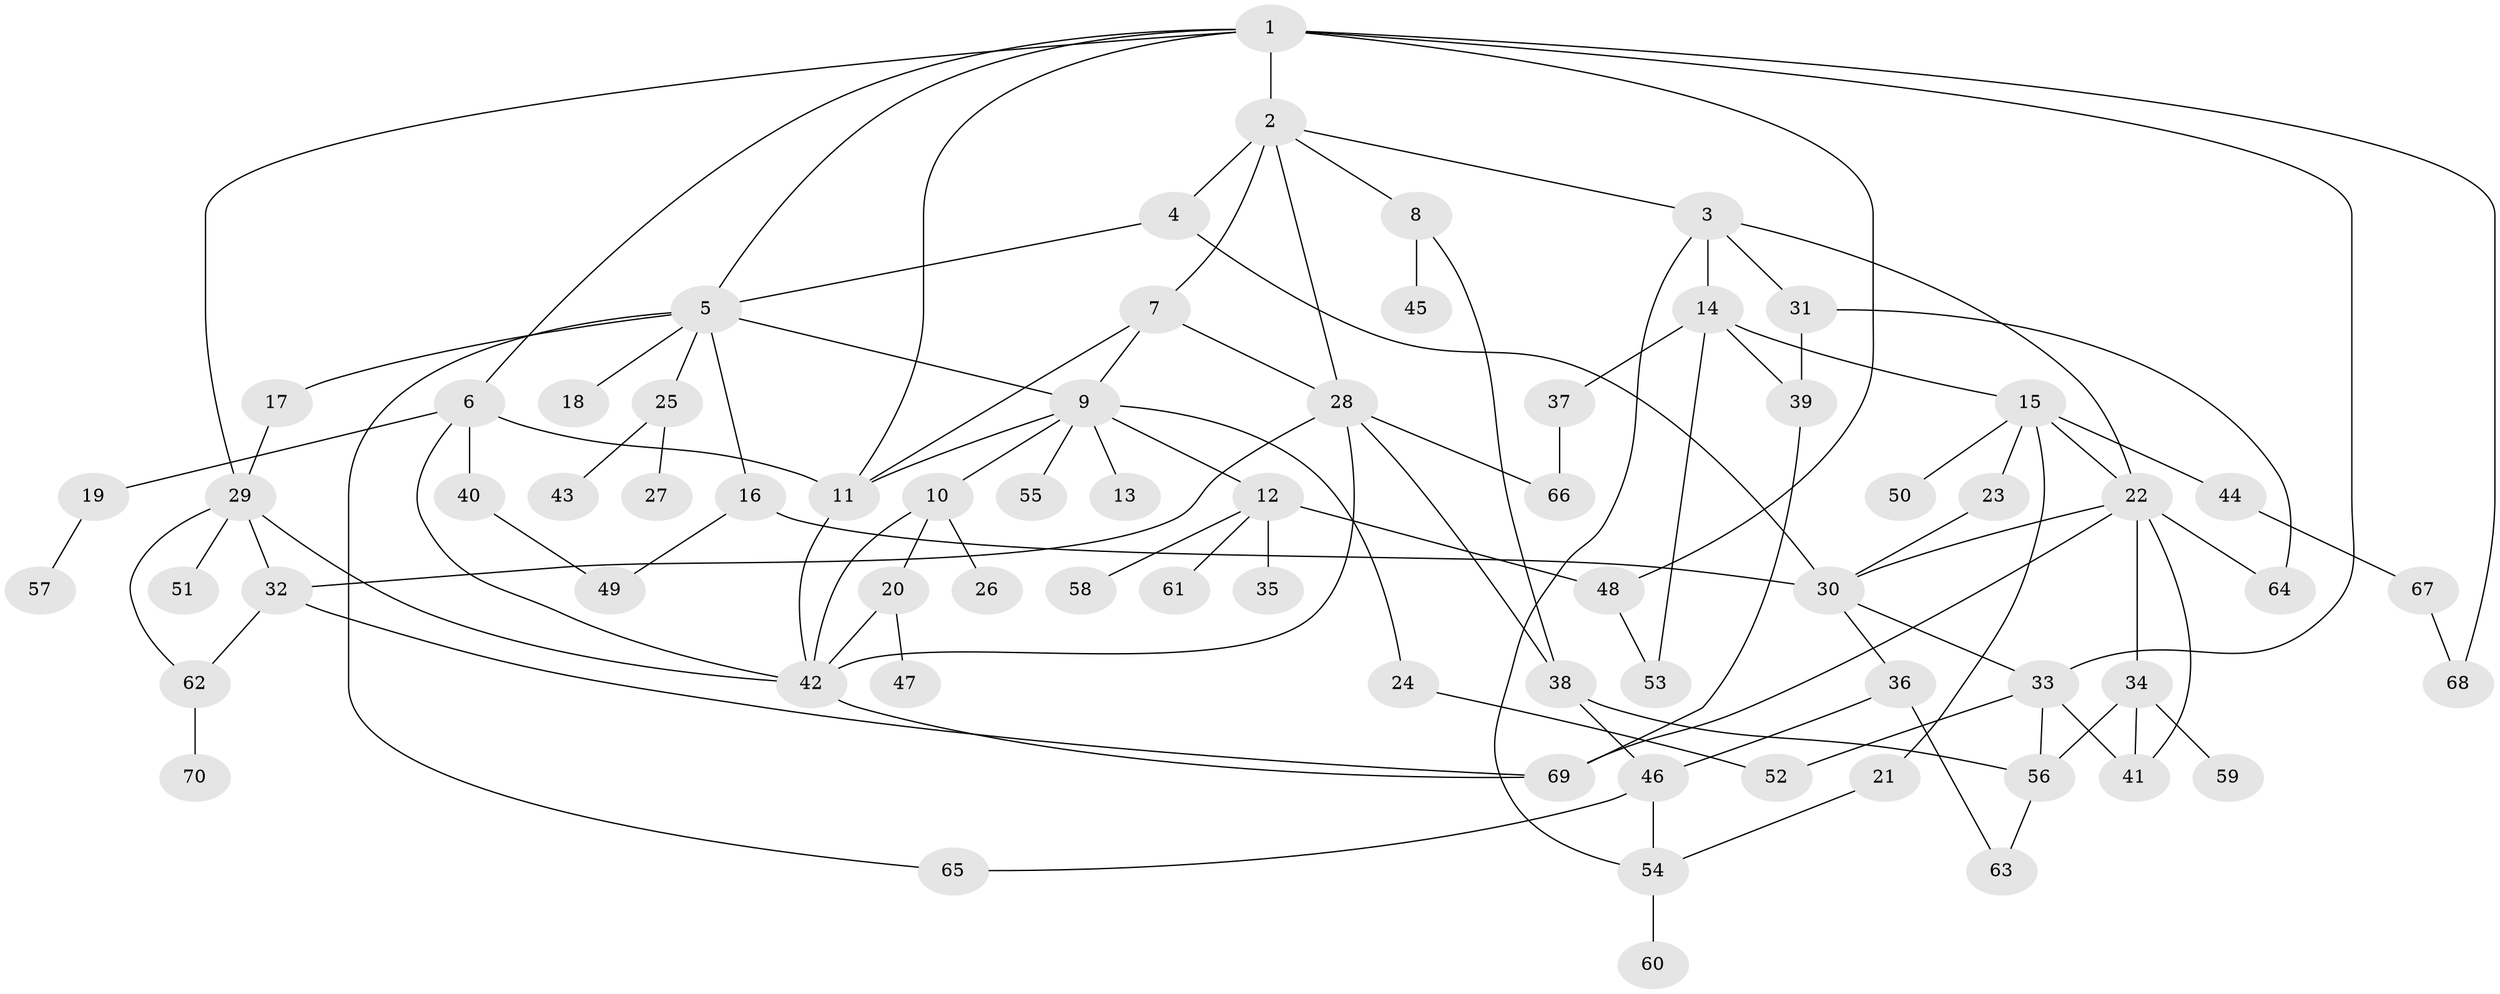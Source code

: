 // original degree distribution, {6: 0.05, 9: 0.02142857142857143, 3: 0.15714285714285714, 2: 0.36428571428571427, 5: 0.02857142857142857, 4: 0.11428571428571428, 1: 0.2642857142857143}
// Generated by graph-tools (version 1.1) at 2025/34/03/09/25 02:34:29]
// undirected, 70 vertices, 109 edges
graph export_dot {
graph [start="1"]
  node [color=gray90,style=filled];
  1;
  2;
  3;
  4;
  5;
  6;
  7;
  8;
  9;
  10;
  11;
  12;
  13;
  14;
  15;
  16;
  17;
  18;
  19;
  20;
  21;
  22;
  23;
  24;
  25;
  26;
  27;
  28;
  29;
  30;
  31;
  32;
  33;
  34;
  35;
  36;
  37;
  38;
  39;
  40;
  41;
  42;
  43;
  44;
  45;
  46;
  47;
  48;
  49;
  50;
  51;
  52;
  53;
  54;
  55;
  56;
  57;
  58;
  59;
  60;
  61;
  62;
  63;
  64;
  65;
  66;
  67;
  68;
  69;
  70;
  1 -- 2 [weight=3.0];
  1 -- 5 [weight=1.0];
  1 -- 6 [weight=1.0];
  1 -- 11 [weight=1.0];
  1 -- 29 [weight=1.0];
  1 -- 33 [weight=1.0];
  1 -- 48 [weight=1.0];
  1 -- 68 [weight=1.0];
  2 -- 3 [weight=1.0];
  2 -- 4 [weight=1.0];
  2 -- 7 [weight=1.0];
  2 -- 8 [weight=1.0];
  2 -- 28 [weight=1.0];
  3 -- 14 [weight=1.0];
  3 -- 22 [weight=1.0];
  3 -- 31 [weight=1.0];
  3 -- 54 [weight=1.0];
  4 -- 5 [weight=1.0];
  4 -- 30 [weight=1.0];
  5 -- 9 [weight=1.0];
  5 -- 16 [weight=1.0];
  5 -- 17 [weight=1.0];
  5 -- 18 [weight=1.0];
  5 -- 25 [weight=1.0];
  5 -- 65 [weight=1.0];
  6 -- 11 [weight=1.0];
  6 -- 19 [weight=1.0];
  6 -- 40 [weight=1.0];
  6 -- 42 [weight=1.0];
  7 -- 9 [weight=1.0];
  7 -- 11 [weight=1.0];
  7 -- 28 [weight=1.0];
  8 -- 38 [weight=1.0];
  8 -- 45 [weight=1.0];
  9 -- 10 [weight=1.0];
  9 -- 11 [weight=1.0];
  9 -- 12 [weight=1.0];
  9 -- 13 [weight=1.0];
  9 -- 24 [weight=1.0];
  9 -- 55 [weight=1.0];
  10 -- 20 [weight=1.0];
  10 -- 26 [weight=1.0];
  10 -- 42 [weight=1.0];
  11 -- 42 [weight=1.0];
  12 -- 35 [weight=1.0];
  12 -- 48 [weight=1.0];
  12 -- 58 [weight=1.0];
  12 -- 61 [weight=1.0];
  14 -- 15 [weight=1.0];
  14 -- 37 [weight=1.0];
  14 -- 39 [weight=1.0];
  14 -- 53 [weight=1.0];
  15 -- 21 [weight=1.0];
  15 -- 22 [weight=1.0];
  15 -- 23 [weight=1.0];
  15 -- 44 [weight=1.0];
  15 -- 50 [weight=1.0];
  16 -- 30 [weight=1.0];
  16 -- 49 [weight=1.0];
  17 -- 29 [weight=1.0];
  19 -- 57 [weight=1.0];
  20 -- 42 [weight=1.0];
  20 -- 47 [weight=1.0];
  21 -- 54 [weight=1.0];
  22 -- 30 [weight=1.0];
  22 -- 34 [weight=1.0];
  22 -- 41 [weight=1.0];
  22 -- 64 [weight=1.0];
  22 -- 69 [weight=1.0];
  23 -- 30 [weight=1.0];
  24 -- 52 [weight=1.0];
  25 -- 27 [weight=1.0];
  25 -- 43 [weight=1.0];
  28 -- 32 [weight=1.0];
  28 -- 38 [weight=1.0];
  28 -- 42 [weight=1.0];
  28 -- 66 [weight=1.0];
  29 -- 32 [weight=1.0];
  29 -- 42 [weight=1.0];
  29 -- 51 [weight=1.0];
  29 -- 62 [weight=1.0];
  30 -- 33 [weight=1.0];
  30 -- 36 [weight=1.0];
  31 -- 39 [weight=1.0];
  31 -- 64 [weight=1.0];
  32 -- 62 [weight=1.0];
  32 -- 69 [weight=1.0];
  33 -- 41 [weight=1.0];
  33 -- 52 [weight=1.0];
  33 -- 56 [weight=1.0];
  34 -- 41 [weight=1.0];
  34 -- 56 [weight=1.0];
  34 -- 59 [weight=1.0];
  36 -- 46 [weight=1.0];
  36 -- 63 [weight=1.0];
  37 -- 66 [weight=1.0];
  38 -- 46 [weight=1.0];
  38 -- 56 [weight=1.0];
  39 -- 69 [weight=1.0];
  40 -- 49 [weight=1.0];
  42 -- 69 [weight=1.0];
  44 -- 67 [weight=1.0];
  46 -- 54 [weight=1.0];
  46 -- 65 [weight=1.0];
  48 -- 53 [weight=1.0];
  54 -- 60 [weight=1.0];
  56 -- 63 [weight=1.0];
  62 -- 70 [weight=1.0];
  67 -- 68 [weight=1.0];
}
